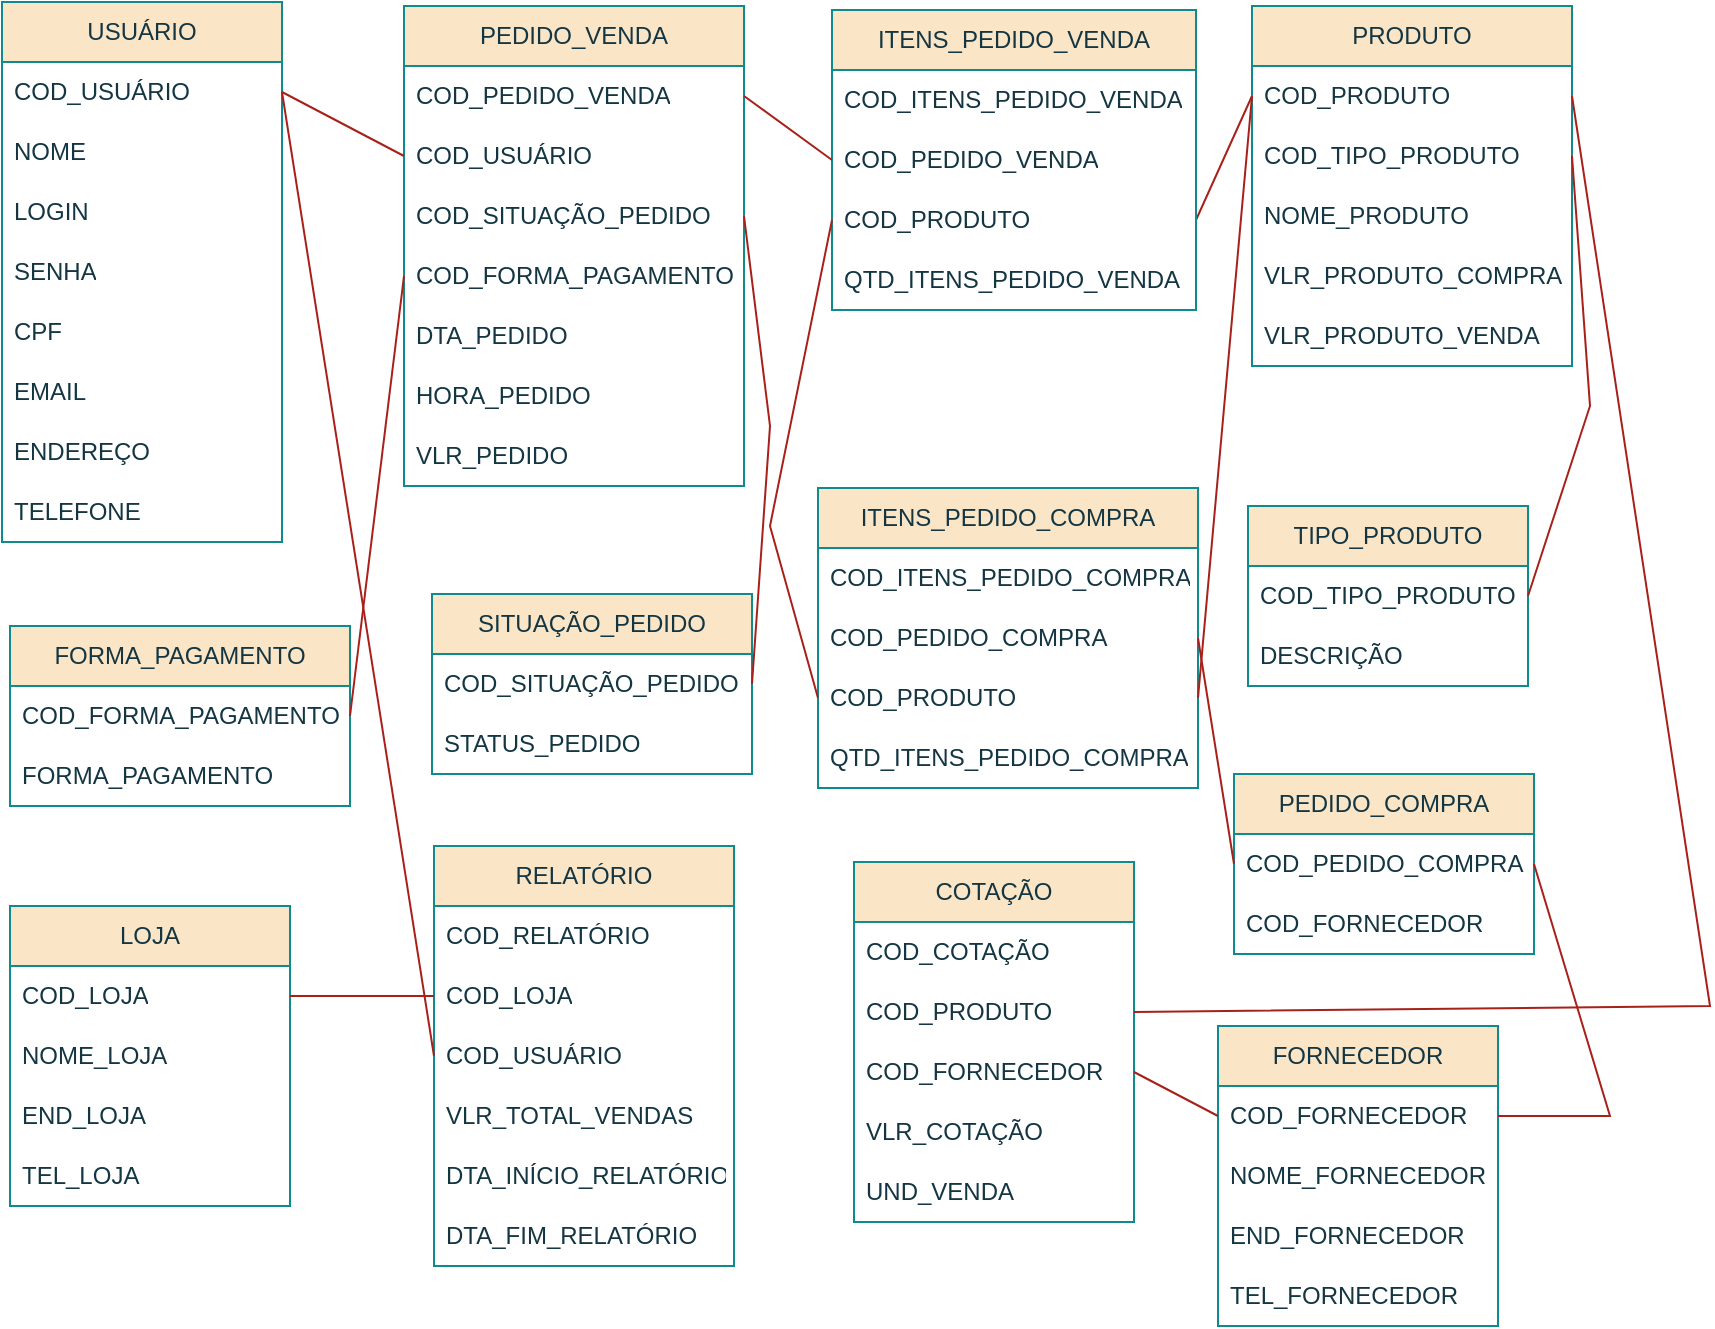 <mxfile version="21.7.5" type="google">
  <diagram name="Página-1" id="0az6wZLCSf77rpC9AN41">
    <mxGraphModel grid="1" page="1" gridSize="10" guides="1" tooltips="1" connect="1" arrows="1" fold="1" pageScale="1" pageWidth="827" pageHeight="1169" math="0" shadow="0">
      <root>
        <mxCell id="0" />
        <mxCell id="1" parent="0" />
        <mxCell id="qx9Za7n5SHYA4SdpHbom-1" value="&lt;font style=&quot;vertical-align: inherit;&quot;&gt;&lt;font style=&quot;vertical-align: inherit;&quot;&gt;USUÁRIO&lt;/font&gt;&lt;/font&gt;" style="swimlane;fontStyle=0;childLayout=stackLayout;horizontal=1;startSize=30;horizontalStack=0;resizeParent=1;resizeParentMax=0;resizeLast=0;collapsible=1;marginBottom=0;whiteSpace=wrap;html=1;rounded=0;labelBackgroundColor=none;fillColor=#FAE5C7;strokeColor=#0F8B8D;fontColor=#143642;" vertex="1" parent="1">
          <mxGeometry x="26" y="48" width="140" height="270" as="geometry" />
        </mxCell>
        <mxCell id="qx9Za7n5SHYA4SdpHbom-2" value="&lt;font style=&quot;vertical-align: inherit;&quot;&gt;&lt;font style=&quot;vertical-align: inherit;&quot;&gt;COD_USUÁRIO&lt;/font&gt;&lt;/font&gt;" style="text;strokeColor=none;fillColor=none;align=left;verticalAlign=middle;spacingLeft=4;spacingRight=4;overflow=hidden;points=[[0,0.5],[1,0.5]];portConstraint=eastwest;rotatable=0;whiteSpace=wrap;html=1;rounded=0;labelBackgroundColor=none;fontColor=#143642;" vertex="1" parent="qx9Za7n5SHYA4SdpHbom-1">
          <mxGeometry y="30" width="140" height="30" as="geometry" />
        </mxCell>
        <mxCell id="qx9Za7n5SHYA4SdpHbom-3" value="&lt;font style=&quot;vertical-align: inherit;&quot;&gt;&lt;font style=&quot;vertical-align: inherit;&quot;&gt;NOME&lt;span style=&quot;white-space: pre;&quot;&gt;&#x9;&lt;/span&gt;&lt;span style=&quot;white-space: pre;&quot;&gt;&#x9;&lt;/span&gt;&lt;/font&gt;&lt;/font&gt;" style="text;strokeColor=none;fillColor=none;align=left;verticalAlign=middle;spacingLeft=4;spacingRight=4;overflow=hidden;points=[[0,0.5],[1,0.5]];portConstraint=eastwest;rotatable=0;whiteSpace=wrap;html=1;rounded=0;labelBackgroundColor=none;fontColor=#143642;" vertex="1" parent="qx9Za7n5SHYA4SdpHbom-1">
          <mxGeometry y="60" width="140" height="30" as="geometry" />
        </mxCell>
        <mxCell id="qx9Za7n5SHYA4SdpHbom-7" value="&lt;font style=&quot;vertical-align: inherit;&quot;&gt;&lt;font style=&quot;vertical-align: inherit;&quot;&gt;LOGIN&amp;nbsp;&lt;/font&gt;&lt;/font&gt;" style="text;strokeColor=none;fillColor=none;align=left;verticalAlign=middle;spacingLeft=4;spacingRight=4;overflow=hidden;points=[[0,0.5],[1,0.5]];portConstraint=eastwest;rotatable=0;whiteSpace=wrap;html=1;rounded=0;labelBackgroundColor=none;fontColor=#143642;" vertex="1" parent="qx9Za7n5SHYA4SdpHbom-1">
          <mxGeometry y="90" width="140" height="30" as="geometry" />
        </mxCell>
        <mxCell id="qx9Za7n5SHYA4SdpHbom-5" value="&lt;font style=&quot;vertical-align: inherit;&quot;&gt;&lt;font style=&quot;vertical-align: inherit;&quot;&gt;&lt;font style=&quot;vertical-align: inherit;&quot;&gt;&lt;font style=&quot;vertical-align: inherit;&quot;&gt;SENHA&lt;/font&gt;&lt;/font&gt;&lt;/font&gt;&lt;/font&gt;" style="text;strokeColor=none;fillColor=none;align=left;verticalAlign=middle;spacingLeft=4;spacingRight=4;overflow=hidden;points=[[0,0.5],[1,0.5]];portConstraint=eastwest;rotatable=0;whiteSpace=wrap;html=1;rounded=0;labelBackgroundColor=none;fontColor=#143642;" vertex="1" parent="qx9Za7n5SHYA4SdpHbom-1">
          <mxGeometry y="120" width="140" height="30" as="geometry" />
        </mxCell>
        <mxCell id="qx9Za7n5SHYA4SdpHbom-8" value="&lt;font style=&quot;vertical-align: inherit;&quot;&gt;&lt;font style=&quot;vertical-align: inherit;&quot;&gt;CPF&lt;/font&gt;&lt;/font&gt;" style="text;strokeColor=none;fillColor=none;align=left;verticalAlign=middle;spacingLeft=4;spacingRight=4;overflow=hidden;points=[[0,0.5],[1,0.5]];portConstraint=eastwest;rotatable=0;whiteSpace=wrap;html=1;rounded=0;labelBackgroundColor=none;fontColor=#143642;" vertex="1" parent="qx9Za7n5SHYA4SdpHbom-1">
          <mxGeometry y="150" width="140" height="30" as="geometry" />
        </mxCell>
        <mxCell id="qx9Za7n5SHYA4SdpHbom-9" value="&lt;font style=&quot;vertical-align: inherit;&quot;&gt;&lt;font style=&quot;vertical-align: inherit;&quot;&gt;EMAIL&lt;/font&gt;&lt;/font&gt;" style="text;strokeColor=none;fillColor=none;align=left;verticalAlign=middle;spacingLeft=4;spacingRight=4;overflow=hidden;points=[[0,0.5],[1,0.5]];portConstraint=eastwest;rotatable=0;whiteSpace=wrap;html=1;rounded=0;labelBackgroundColor=none;fontColor=#143642;" vertex="1" parent="qx9Za7n5SHYA4SdpHbom-1">
          <mxGeometry y="180" width="140" height="30" as="geometry" />
        </mxCell>
        <mxCell id="qx9Za7n5SHYA4SdpHbom-12" value="&lt;font style=&quot;vertical-align: inherit;&quot;&gt;&lt;font style=&quot;vertical-align: inherit;&quot;&gt;ENDEREÇO&lt;/font&gt;&lt;/font&gt;" style="text;strokeColor=none;fillColor=none;align=left;verticalAlign=middle;spacingLeft=4;spacingRight=4;overflow=hidden;points=[[0,0.5],[1,0.5]];portConstraint=eastwest;rotatable=0;whiteSpace=wrap;html=1;rounded=0;labelBackgroundColor=none;fontColor=#143642;" vertex="1" parent="qx9Za7n5SHYA4SdpHbom-1">
          <mxGeometry y="210" width="140" height="30" as="geometry" />
        </mxCell>
        <mxCell id="qx9Za7n5SHYA4SdpHbom-11" value="&lt;font style=&quot;vertical-align: inherit;&quot;&gt;&lt;font style=&quot;vertical-align: inherit;&quot;&gt;TELEFONE&lt;/font&gt;&lt;/font&gt;" style="text;strokeColor=none;fillColor=none;align=left;verticalAlign=middle;spacingLeft=4;spacingRight=4;overflow=hidden;points=[[0,0.5],[1,0.5]];portConstraint=eastwest;rotatable=0;whiteSpace=wrap;html=1;rounded=0;labelBackgroundColor=none;fontColor=#143642;" vertex="1" parent="qx9Za7n5SHYA4SdpHbom-1">
          <mxGeometry y="240" width="140" height="30" as="geometry" />
        </mxCell>
        <mxCell id="qx9Za7n5SHYA4SdpHbom-14" value="&lt;font style=&quot;vertical-align: inherit;&quot;&gt;&lt;font style=&quot;vertical-align: inherit;&quot;&gt;&lt;font style=&quot;vertical-align: inherit;&quot;&gt;&lt;font style=&quot;vertical-align: inherit;&quot;&gt;PEDIDO_VENDA&lt;/font&gt;&lt;/font&gt;&lt;/font&gt;&lt;/font&gt;" style="swimlane;fontStyle=0;childLayout=stackLayout;horizontal=1;startSize=30;horizontalStack=0;resizeParent=1;resizeParentMax=0;resizeLast=0;collapsible=1;marginBottom=0;whiteSpace=wrap;html=1;rounded=0;labelBackgroundColor=none;fillColor=#FAE5C7;strokeColor=#0F8B8D;fontColor=#143642;" vertex="1" parent="1">
          <mxGeometry x="227" y="50" width="170" height="240" as="geometry" />
        </mxCell>
        <mxCell id="qx9Za7n5SHYA4SdpHbom-18" value="&lt;font style=&quot;vertical-align: inherit;&quot;&gt;&lt;font style=&quot;vertical-align: inherit;&quot;&gt;&lt;font style=&quot;vertical-align: inherit;&quot;&gt;&lt;font style=&quot;vertical-align: inherit;&quot;&gt;COD_PEDIDO_VENDA&lt;/font&gt;&lt;/font&gt;&lt;/font&gt;&lt;/font&gt;" style="text;strokeColor=none;fillColor=none;align=left;verticalAlign=middle;spacingLeft=4;spacingRight=4;overflow=hidden;points=[[0,0.5],[1,0.5]];portConstraint=eastwest;rotatable=0;whiteSpace=wrap;html=1;rounded=0;labelBackgroundColor=none;fontColor=#143642;" vertex="1" parent="qx9Za7n5SHYA4SdpHbom-14">
          <mxGeometry y="30" width="170" height="30" as="geometry" />
        </mxCell>
        <mxCell id="qx9Za7n5SHYA4SdpHbom-15" value="&lt;font style=&quot;vertical-align: inherit;&quot;&gt;&lt;font style=&quot;vertical-align: inherit;&quot;&gt;COD_USUÁRIO&lt;/font&gt;&lt;/font&gt;" style="text;strokeColor=none;fillColor=none;align=left;verticalAlign=middle;spacingLeft=4;spacingRight=4;overflow=hidden;points=[[0,0.5],[1,0.5]];portConstraint=eastwest;rotatable=0;whiteSpace=wrap;html=1;rounded=0;labelBackgroundColor=none;fontColor=#143642;" vertex="1" parent="qx9Za7n5SHYA4SdpHbom-14">
          <mxGeometry y="60" width="170" height="30" as="geometry" />
        </mxCell>
        <mxCell id="qx9Za7n5SHYA4SdpHbom-16" value="COD_SITUAÇÃO_PEDIDO" style="text;strokeColor=none;fillColor=none;align=left;verticalAlign=middle;spacingLeft=4;spacingRight=4;overflow=hidden;points=[[0,0.5],[1,0.5]];portConstraint=eastwest;rotatable=0;whiteSpace=wrap;html=1;rounded=0;labelBackgroundColor=none;fontColor=#143642;" vertex="1" parent="qx9Za7n5SHYA4SdpHbom-14">
          <mxGeometry y="90" width="170" height="30" as="geometry" />
        </mxCell>
        <mxCell id="qx9Za7n5SHYA4SdpHbom-21" value="COD_FORMA_PAGAMENTO" style="text;strokeColor=none;fillColor=none;align=left;verticalAlign=middle;spacingLeft=4;spacingRight=4;overflow=hidden;points=[[0,0.5],[1,0.5]];portConstraint=eastwest;rotatable=0;whiteSpace=wrap;html=1;rounded=0;labelBackgroundColor=none;fontColor=#143642;" vertex="1" parent="qx9Za7n5SHYA4SdpHbom-14">
          <mxGeometry y="120" width="170" height="30" as="geometry" />
        </mxCell>
        <mxCell id="qx9Za7n5SHYA4SdpHbom-20" value="DTA_PEDIDO" style="text;strokeColor=none;fillColor=none;align=left;verticalAlign=middle;spacingLeft=4;spacingRight=4;overflow=hidden;points=[[0,0.5],[1,0.5]];portConstraint=eastwest;rotatable=0;whiteSpace=wrap;html=1;rounded=0;labelBackgroundColor=none;fontColor=#143642;" vertex="1" parent="qx9Za7n5SHYA4SdpHbom-14">
          <mxGeometry y="150" width="170" height="30" as="geometry" />
        </mxCell>
        <mxCell id="qx9Za7n5SHYA4SdpHbom-22" value="HORA_PEDIDO" style="text;strokeColor=none;fillColor=none;align=left;verticalAlign=middle;spacingLeft=4;spacingRight=4;overflow=hidden;points=[[0,0.5],[1,0.5]];portConstraint=eastwest;rotatable=0;whiteSpace=wrap;html=1;rounded=0;labelBackgroundColor=none;fontColor=#143642;" vertex="1" parent="qx9Za7n5SHYA4SdpHbom-14">
          <mxGeometry y="180" width="170" height="30" as="geometry" />
        </mxCell>
        <mxCell id="qx9Za7n5SHYA4SdpHbom-17" value="VLR_PEDIDO" style="text;strokeColor=none;fillColor=none;align=left;verticalAlign=middle;spacingLeft=4;spacingRight=4;overflow=hidden;points=[[0,0.5],[1,0.5]];portConstraint=eastwest;rotatable=0;whiteSpace=wrap;html=1;rounded=0;labelBackgroundColor=none;fontColor=#143642;" vertex="1" parent="qx9Za7n5SHYA4SdpHbom-14">
          <mxGeometry y="210" width="170" height="30" as="geometry" />
        </mxCell>
        <mxCell id="qx9Za7n5SHYA4SdpHbom-23" value="&lt;font style=&quot;vertical-align: inherit;&quot;&gt;&lt;font style=&quot;vertical-align: inherit;&quot;&gt;&lt;font style=&quot;vertical-align: inherit;&quot;&gt;&lt;font style=&quot;vertical-align: inherit;&quot;&gt;FORMA_PAGAMENTO&lt;/font&gt;&lt;/font&gt;&lt;/font&gt;&lt;/font&gt;" style="swimlane;fontStyle=0;childLayout=stackLayout;horizontal=1;startSize=30;horizontalStack=0;resizeParent=1;resizeParentMax=0;resizeLast=0;collapsible=1;marginBottom=0;whiteSpace=wrap;html=1;rounded=0;labelBackgroundColor=none;fillColor=#FAE5C7;strokeColor=#0F8B8D;fontColor=#143642;" vertex="1" parent="1">
          <mxGeometry x="30" y="360" width="170" height="90" as="geometry" />
        </mxCell>
        <mxCell id="qx9Za7n5SHYA4SdpHbom-24" value="&lt;font style=&quot;vertical-align: inherit;&quot;&gt;&lt;font style=&quot;vertical-align: inherit;&quot;&gt;COD_FORMA_PAGAMENTO&lt;/font&gt;&lt;/font&gt;" style="text;strokeColor=none;fillColor=none;align=left;verticalAlign=middle;spacingLeft=4;spacingRight=4;overflow=hidden;points=[[0,0.5],[1,0.5]];portConstraint=eastwest;rotatable=0;whiteSpace=wrap;html=1;rounded=0;labelBackgroundColor=none;fontColor=#143642;" vertex="1" parent="qx9Za7n5SHYA4SdpHbom-23">
          <mxGeometry y="30" width="170" height="30" as="geometry" />
        </mxCell>
        <mxCell id="qx9Za7n5SHYA4SdpHbom-25" value="&lt;font style=&quot;vertical-align: inherit;&quot;&gt;&lt;font style=&quot;vertical-align: inherit;&quot;&gt;FORMA_PAGAMENTO&lt;/font&gt;&lt;/font&gt;" style="text;strokeColor=none;fillColor=none;align=left;verticalAlign=middle;spacingLeft=4;spacingRight=4;overflow=hidden;points=[[0,0.5],[1,0.5]];portConstraint=eastwest;rotatable=0;whiteSpace=wrap;html=1;rounded=0;labelBackgroundColor=none;fontColor=#143642;" vertex="1" parent="qx9Za7n5SHYA4SdpHbom-23">
          <mxGeometry y="60" width="170" height="30" as="geometry" />
        </mxCell>
        <mxCell id="qx9Za7n5SHYA4SdpHbom-28" value="SITUAÇÃO_PEDIDO" style="swimlane;fontStyle=0;childLayout=stackLayout;horizontal=1;startSize=30;horizontalStack=0;resizeParent=1;resizeParentMax=0;resizeLast=0;collapsible=1;marginBottom=0;whiteSpace=wrap;html=1;rounded=0;labelBackgroundColor=none;fillColor=#FAE5C7;strokeColor=#0F8B8D;fontColor=#143642;" vertex="1" parent="1">
          <mxGeometry x="241" y="344" width="160" height="90" as="geometry" />
        </mxCell>
        <mxCell id="qx9Za7n5SHYA4SdpHbom-29" value="COD_SITUAÇÃO_PEDIDO" style="text;strokeColor=none;fillColor=none;align=left;verticalAlign=middle;spacingLeft=4;spacingRight=4;overflow=hidden;points=[[0,0.5],[1,0.5]];portConstraint=eastwest;rotatable=0;whiteSpace=wrap;html=1;rounded=0;labelBackgroundColor=none;fontColor=#143642;" vertex="1" parent="qx9Za7n5SHYA4SdpHbom-28">
          <mxGeometry y="30" width="160" height="30" as="geometry" />
        </mxCell>
        <mxCell id="qx9Za7n5SHYA4SdpHbom-30" value="STATUS_PEDIDO" style="text;strokeColor=none;fillColor=none;align=left;verticalAlign=middle;spacingLeft=4;spacingRight=4;overflow=hidden;points=[[0,0.5],[1,0.5]];portConstraint=eastwest;rotatable=0;whiteSpace=wrap;html=1;rounded=0;labelBackgroundColor=none;fontColor=#143642;" vertex="1" parent="qx9Za7n5SHYA4SdpHbom-28">
          <mxGeometry y="60" width="160" height="30" as="geometry" />
        </mxCell>
        <mxCell id="qx9Za7n5SHYA4SdpHbom-34" value="" style="endArrow=none;html=1;rounded=0;exitX=1;exitY=0.5;exitDx=0;exitDy=0;entryX=0;entryY=0.5;entryDx=0;entryDy=0;labelBackgroundColor=none;strokeColor=#A8201A;fontColor=default;" edge="1" parent="1" source="qx9Za7n5SHYA4SdpHbom-2" target="qx9Za7n5SHYA4SdpHbom-15">
          <mxGeometry width="50" height="50" relative="1" as="geometry">
            <mxPoint x="180" y="120" as="sourcePoint" />
            <mxPoint x="230" y="70" as="targetPoint" />
          </mxGeometry>
        </mxCell>
        <mxCell id="qx9Za7n5SHYA4SdpHbom-35" value="" style="endArrow=none;html=1;rounded=0;exitX=1;exitY=0.5;exitDx=0;exitDy=0;entryX=0;entryY=0.5;entryDx=0;entryDy=0;labelBackgroundColor=none;strokeColor=#A8201A;fontColor=default;" edge="1" parent="1" source="qx9Za7n5SHYA4SdpHbom-24" target="qx9Za7n5SHYA4SdpHbom-21">
          <mxGeometry width="50" height="50" relative="1" as="geometry">
            <mxPoint x="220" y="500" as="sourcePoint" />
            <mxPoint x="270" y="450" as="targetPoint" />
          </mxGeometry>
        </mxCell>
        <mxCell id="qx9Za7n5SHYA4SdpHbom-36" value="ITENS_PEDIDO_COMPRA" style="swimlane;fontStyle=0;childLayout=stackLayout;horizontal=1;startSize=30;horizontalStack=0;resizeParent=1;resizeParentMax=0;resizeLast=0;collapsible=1;marginBottom=0;whiteSpace=wrap;html=1;rounded=0;labelBackgroundColor=none;fillColor=#FAE5C7;strokeColor=#0F8B8D;fontColor=#143642;" vertex="1" parent="1">
          <mxGeometry x="434" y="291" width="190" height="150" as="geometry" />
        </mxCell>
        <mxCell id="qx9Za7n5SHYA4SdpHbom-37" value="COD_ITENS_PEDIDO_COMPRA" style="text;strokeColor=none;fillColor=none;align=left;verticalAlign=middle;spacingLeft=4;spacingRight=4;overflow=hidden;points=[[0,0.5],[1,0.5]];portConstraint=eastwest;rotatable=0;whiteSpace=wrap;html=1;rounded=0;labelBackgroundColor=none;fontColor=#143642;" vertex="1" parent="qx9Za7n5SHYA4SdpHbom-36">
          <mxGeometry y="30" width="190" height="30" as="geometry" />
        </mxCell>
        <mxCell id="qx9Za7n5SHYA4SdpHbom-67" value="COD_PEDIDO_COMPRA" style="text;strokeColor=none;fillColor=none;align=left;verticalAlign=middle;spacingLeft=4;spacingRight=4;overflow=hidden;points=[[0,0.5],[1,0.5]];portConstraint=eastwest;rotatable=0;whiteSpace=wrap;html=1;rounded=0;labelBackgroundColor=none;fontColor=#143642;" vertex="1" parent="qx9Za7n5SHYA4SdpHbom-36">
          <mxGeometry y="60" width="190" height="30" as="geometry" />
        </mxCell>
        <mxCell id="qx9Za7n5SHYA4SdpHbom-38" value="COD_PRODUTO" style="text;strokeColor=none;fillColor=none;align=left;verticalAlign=middle;spacingLeft=4;spacingRight=4;overflow=hidden;points=[[0,0.5],[1,0.5]];portConstraint=eastwest;rotatable=0;whiteSpace=wrap;html=1;rounded=0;labelBackgroundColor=none;fontColor=#143642;" vertex="1" parent="qx9Za7n5SHYA4SdpHbom-36">
          <mxGeometry y="90" width="190" height="30" as="geometry" />
        </mxCell>
        <mxCell id="qx9Za7n5SHYA4SdpHbom-39" value="QTD_ITENS_PEDIDO_COMPRA" style="text;strokeColor=none;fillColor=none;align=left;verticalAlign=middle;spacingLeft=4;spacingRight=4;overflow=hidden;points=[[0,0.5],[1,0.5]];portConstraint=eastwest;rotatable=0;whiteSpace=wrap;html=1;rounded=0;labelBackgroundColor=none;fontColor=#143642;" vertex="1" parent="qx9Za7n5SHYA4SdpHbom-36">
          <mxGeometry y="120" width="190" height="30" as="geometry" />
        </mxCell>
        <mxCell id="qx9Za7n5SHYA4SdpHbom-42" value="PRODUTO" style="swimlane;fontStyle=0;childLayout=stackLayout;horizontal=1;startSize=30;horizontalStack=0;resizeParent=1;resizeParentMax=0;resizeLast=0;collapsible=1;marginBottom=0;whiteSpace=wrap;html=1;rounded=0;labelBackgroundColor=none;fillColor=#FAE5C7;strokeColor=#0F8B8D;fontColor=#143642;" vertex="1" parent="1">
          <mxGeometry x="651" y="50" width="160" height="180" as="geometry" />
        </mxCell>
        <mxCell id="qx9Za7n5SHYA4SdpHbom-43" value="COD_PRODUTO" style="text;strokeColor=none;fillColor=none;align=left;verticalAlign=middle;spacingLeft=4;spacingRight=4;overflow=hidden;points=[[0,0.5],[1,0.5]];portConstraint=eastwest;rotatable=0;whiteSpace=wrap;html=1;rounded=0;labelBackgroundColor=none;fontColor=#143642;" vertex="1" parent="qx9Za7n5SHYA4SdpHbom-42">
          <mxGeometry y="30" width="160" height="30" as="geometry" />
        </mxCell>
        <mxCell id="qx9Za7n5SHYA4SdpHbom-45" value="COD_TIPO_PRODUTO" style="text;strokeColor=none;fillColor=none;align=left;verticalAlign=middle;spacingLeft=4;spacingRight=4;overflow=hidden;points=[[0,0.5],[1,0.5]];portConstraint=eastwest;rotatable=0;whiteSpace=wrap;html=1;rounded=0;labelBackgroundColor=none;fontColor=#143642;" vertex="1" parent="qx9Za7n5SHYA4SdpHbom-42">
          <mxGeometry y="60" width="160" height="30" as="geometry" />
        </mxCell>
        <mxCell id="qx9Za7n5SHYA4SdpHbom-46" value="NOME_PRODUTO" style="text;strokeColor=none;fillColor=none;align=left;verticalAlign=middle;spacingLeft=4;spacingRight=4;overflow=hidden;points=[[0,0.5],[1,0.5]];portConstraint=eastwest;rotatable=0;whiteSpace=wrap;html=1;rounded=0;labelBackgroundColor=none;fontColor=#143642;" vertex="1" parent="qx9Za7n5SHYA4SdpHbom-42">
          <mxGeometry y="90" width="160" height="30" as="geometry" />
        </mxCell>
        <mxCell id="qx9Za7n5SHYA4SdpHbom-48" value="VLR_PRODUTO_COMPRA" style="text;strokeColor=none;fillColor=none;align=left;verticalAlign=middle;spacingLeft=4;spacingRight=4;overflow=hidden;points=[[0,0.5],[1,0.5]];portConstraint=eastwest;rotatable=0;whiteSpace=wrap;html=1;rounded=0;labelBackgroundColor=none;fontColor=#143642;" vertex="1" parent="qx9Za7n5SHYA4SdpHbom-42">
          <mxGeometry y="120" width="160" height="30" as="geometry" />
        </mxCell>
        <mxCell id="qx9Za7n5SHYA4SdpHbom-49" value="VLR_PRODUTO_VENDA" style="text;strokeColor=none;fillColor=none;align=left;verticalAlign=middle;spacingLeft=4;spacingRight=4;overflow=hidden;points=[[0,0.5],[1,0.5]];portConstraint=eastwest;rotatable=0;whiteSpace=wrap;html=1;rounded=0;labelBackgroundColor=none;fontColor=#143642;" vertex="1" parent="qx9Za7n5SHYA4SdpHbom-42">
          <mxGeometry y="150" width="160" height="30" as="geometry" />
        </mxCell>
        <mxCell id="qx9Za7n5SHYA4SdpHbom-47" value="PEDIDO_COMPRA" style="swimlane;fontStyle=0;childLayout=stackLayout;horizontal=1;startSize=30;horizontalStack=0;resizeParent=1;resizeParentMax=0;resizeLast=0;collapsible=1;marginBottom=0;whiteSpace=wrap;html=1;fillColor=#FAE5C7;strokeColor=#0F8B8D;rounded=0;labelBackgroundColor=none;fontColor=#143642;" vertex="1" parent="1">
          <mxGeometry x="642" y="434" width="150" height="90" as="geometry" />
        </mxCell>
        <mxCell id="qx9Za7n5SHYA4SdpHbom-56" value="COD_PEDIDO_COMPRA" style="text;strokeColor=none;fillColor=none;align=left;verticalAlign=middle;spacingLeft=4;spacingRight=4;overflow=hidden;points=[[0,0.5],[1,0.5]];portConstraint=eastwest;rotatable=0;whiteSpace=wrap;html=1;rounded=0;labelBackgroundColor=none;fontColor=#143642;" vertex="1" parent="qx9Za7n5SHYA4SdpHbom-47">
          <mxGeometry y="30" width="150" height="30" as="geometry" />
        </mxCell>
        <mxCell id="qx9Za7n5SHYA4SdpHbom-50" value="COD_FORNECEDOR" style="text;strokeColor=none;fillColor=none;align=left;verticalAlign=middle;spacingLeft=4;spacingRight=4;overflow=hidden;points=[[0,0.5],[1,0.5]];portConstraint=eastwest;rotatable=0;whiteSpace=wrap;html=1;rounded=0;labelBackgroundColor=none;fontColor=#143642;" vertex="1" parent="qx9Za7n5SHYA4SdpHbom-47">
          <mxGeometry y="60" width="150" height="30" as="geometry" />
        </mxCell>
        <mxCell id="qx9Za7n5SHYA4SdpHbom-51" value="" style="endArrow=none;html=1;rounded=0;exitX=1;exitY=0.5;exitDx=0;exitDy=0;entryX=0;entryY=0.5;entryDx=0;entryDy=0;labelBackgroundColor=none;strokeColor=#A8201A;fontColor=default;" edge="1" parent="1" source="qx9Za7n5SHYA4SdpHbom-87" target="qx9Za7n5SHYA4SdpHbom-43">
          <mxGeometry width="50" height="50" relative="1" as="geometry">
            <mxPoint x="600" y="310" as="sourcePoint" />
            <mxPoint x="650" y="260" as="targetPoint" />
          </mxGeometry>
        </mxCell>
        <mxCell id="qx9Za7n5SHYA4SdpHbom-53" value="TIPO_PRODUTO" style="swimlane;fontStyle=0;childLayout=stackLayout;horizontal=1;startSize=30;horizontalStack=0;resizeParent=1;resizeParentMax=0;resizeLast=0;collapsible=1;marginBottom=0;whiteSpace=wrap;html=1;rounded=0;labelBackgroundColor=none;fillColor=#FAE5C7;strokeColor=#0F8B8D;fontColor=#143642;" vertex="1" parent="1">
          <mxGeometry x="649" y="300" width="140" height="90" as="geometry" />
        </mxCell>
        <mxCell id="qx9Za7n5SHYA4SdpHbom-54" value="COD_TIPO_PRODUTO" style="text;strokeColor=none;fillColor=none;align=left;verticalAlign=middle;spacingLeft=4;spacingRight=4;overflow=hidden;points=[[0,0.5],[1,0.5]];portConstraint=eastwest;rotatable=0;whiteSpace=wrap;html=1;rounded=0;labelBackgroundColor=none;fontColor=#143642;" vertex="1" parent="qx9Za7n5SHYA4SdpHbom-53">
          <mxGeometry y="30" width="140" height="30" as="geometry" />
        </mxCell>
        <mxCell id="qx9Za7n5SHYA4SdpHbom-55" value="DESCRIÇÃO" style="text;strokeColor=none;fillColor=none;align=left;verticalAlign=middle;spacingLeft=4;spacingRight=4;overflow=hidden;points=[[0,0.5],[1,0.5]];portConstraint=eastwest;rotatable=0;whiteSpace=wrap;html=1;rounded=0;labelBackgroundColor=none;fontColor=#143642;" vertex="1" parent="qx9Za7n5SHYA4SdpHbom-53">
          <mxGeometry y="60" width="140" height="30" as="geometry" />
        </mxCell>
        <mxCell id="qx9Za7n5SHYA4SdpHbom-59" value="" style="endArrow=none;html=1;rounded=0;entryX=1;entryY=0.5;entryDx=0;entryDy=0;exitX=1;exitY=0.5;exitDx=0;exitDy=0;labelBackgroundColor=none;strokeColor=#A8201A;fontColor=default;" edge="1" parent="1" source="qx9Za7n5SHYA4SdpHbom-54" target="qx9Za7n5SHYA4SdpHbom-45">
          <mxGeometry width="50" height="50" relative="1" as="geometry">
            <mxPoint x="799" y="340" as="sourcePoint" />
            <mxPoint x="827" y="294" as="targetPoint" />
            <Array as="points">
              <mxPoint x="820" y="250" />
            </Array>
          </mxGeometry>
        </mxCell>
        <mxCell id="qx9Za7n5SHYA4SdpHbom-60" value="LOJA" style="swimlane;fontStyle=0;childLayout=stackLayout;horizontal=1;startSize=30;horizontalStack=0;resizeParent=1;resizeParentMax=0;resizeLast=0;collapsible=1;marginBottom=0;whiteSpace=wrap;html=1;fillColor=#FAE5C7;strokeColor=#0F8B8D;rounded=0;labelBackgroundColor=none;fontColor=#143642;" vertex="1" parent="1">
          <mxGeometry x="30" y="500" width="140" height="150" as="geometry" />
        </mxCell>
        <mxCell id="qx9Za7n5SHYA4SdpHbom-61" value="COD_LOJA" style="text;strokeColor=none;fillColor=none;align=left;verticalAlign=middle;spacingLeft=4;spacingRight=4;overflow=hidden;points=[[0,0.5],[1,0.5]];portConstraint=eastwest;rotatable=0;whiteSpace=wrap;html=1;rounded=0;labelBackgroundColor=none;fontColor=#143642;" vertex="1" parent="qx9Za7n5SHYA4SdpHbom-60">
          <mxGeometry y="30" width="140" height="30" as="geometry" />
        </mxCell>
        <mxCell id="qx9Za7n5SHYA4SdpHbom-62" value="NOME_LOJA" style="text;strokeColor=none;fillColor=none;align=left;verticalAlign=middle;spacingLeft=4;spacingRight=4;overflow=hidden;points=[[0,0.5],[1,0.5]];portConstraint=eastwest;rotatable=0;whiteSpace=wrap;html=1;rounded=0;labelBackgroundColor=none;fontColor=#143642;" vertex="1" parent="qx9Za7n5SHYA4SdpHbom-60">
          <mxGeometry y="60" width="140" height="30" as="geometry" />
        </mxCell>
        <mxCell id="qx9Za7n5SHYA4SdpHbom-63" value="END_LOJA" style="text;strokeColor=none;fillColor=none;align=left;verticalAlign=middle;spacingLeft=4;spacingRight=4;overflow=hidden;points=[[0,0.5],[1,0.5]];portConstraint=eastwest;rotatable=0;whiteSpace=wrap;html=1;rounded=0;labelBackgroundColor=none;fontColor=#143642;" vertex="1" parent="qx9Za7n5SHYA4SdpHbom-60">
          <mxGeometry y="90" width="140" height="30" as="geometry" />
        </mxCell>
        <mxCell id="qx9Za7n5SHYA4SdpHbom-66" value="TEL_LOJA" style="text;strokeColor=none;fillColor=none;align=left;verticalAlign=middle;spacingLeft=4;spacingRight=4;overflow=hidden;points=[[0,0.5],[1,0.5]];portConstraint=eastwest;rotatable=0;whiteSpace=wrap;html=1;rounded=0;labelBackgroundColor=none;fontColor=#143642;" vertex="1" parent="qx9Za7n5SHYA4SdpHbom-60">
          <mxGeometry y="120" width="140" height="30" as="geometry" />
        </mxCell>
        <mxCell id="qx9Za7n5SHYA4SdpHbom-70" value="COTAÇÃO" style="swimlane;fontStyle=0;childLayout=stackLayout;horizontal=1;startSize=30;horizontalStack=0;resizeParent=1;resizeParentMax=0;resizeLast=0;collapsible=1;marginBottom=0;whiteSpace=wrap;html=1;labelBackgroundColor=none;fillColor=#FAE5C7;strokeColor=#0F8B8D;fontColor=#143642;" vertex="1" parent="1">
          <mxGeometry x="452" y="478" width="140" height="180" as="geometry" />
        </mxCell>
        <mxCell id="qx9Za7n5SHYA4SdpHbom-71" value="COD_COTAÇÃO" style="text;strokeColor=none;fillColor=none;align=left;verticalAlign=middle;spacingLeft=4;spacingRight=4;overflow=hidden;points=[[0,0.5],[1,0.5]];portConstraint=eastwest;rotatable=0;whiteSpace=wrap;html=1;labelBackgroundColor=none;fontColor=#143642;" vertex="1" parent="qx9Za7n5SHYA4SdpHbom-70">
          <mxGeometry y="30" width="140" height="30" as="geometry" />
        </mxCell>
        <mxCell id="qx9Za7n5SHYA4SdpHbom-72" value="COD_PRODUTO" style="text;strokeColor=none;fillColor=none;align=left;verticalAlign=middle;spacingLeft=4;spacingRight=4;overflow=hidden;points=[[0,0.5],[1,0.5]];portConstraint=eastwest;rotatable=0;whiteSpace=wrap;html=1;labelBackgroundColor=none;fontColor=#143642;" vertex="1" parent="qx9Za7n5SHYA4SdpHbom-70">
          <mxGeometry y="60" width="140" height="30" as="geometry" />
        </mxCell>
        <mxCell id="qx9Za7n5SHYA4SdpHbom-76" value="COD_FORNECEDOR" style="text;strokeColor=none;fillColor=none;align=left;verticalAlign=middle;spacingLeft=4;spacingRight=4;overflow=hidden;points=[[0,0.5],[1,0.5]];portConstraint=eastwest;rotatable=0;whiteSpace=wrap;html=1;labelBackgroundColor=none;fontColor=#143642;" vertex="1" parent="qx9Za7n5SHYA4SdpHbom-70">
          <mxGeometry y="90" width="140" height="30" as="geometry" />
        </mxCell>
        <mxCell id="qx9Za7n5SHYA4SdpHbom-77" value="VLR_COTAÇÃO" style="text;strokeColor=none;fillColor=none;align=left;verticalAlign=middle;spacingLeft=4;spacingRight=4;overflow=hidden;points=[[0,0.5],[1,0.5]];portConstraint=eastwest;rotatable=0;whiteSpace=wrap;html=1;labelBackgroundColor=none;fontColor=#143642;" vertex="1" parent="qx9Za7n5SHYA4SdpHbom-70">
          <mxGeometry y="120" width="140" height="30" as="geometry" />
        </mxCell>
        <mxCell id="qx9Za7n5SHYA4SdpHbom-75" value="UND_VENDA" style="text;strokeColor=none;fillColor=none;align=left;verticalAlign=middle;spacingLeft=4;spacingRight=4;overflow=hidden;points=[[0,0.5],[1,0.5]];portConstraint=eastwest;rotatable=0;whiteSpace=wrap;html=1;labelBackgroundColor=none;fontColor=#143642;" vertex="1" parent="qx9Za7n5SHYA4SdpHbom-70">
          <mxGeometry y="150" width="140" height="30" as="geometry" />
        </mxCell>
        <mxCell id="qx9Za7n5SHYA4SdpHbom-74" value="FORNECEDOR" style="swimlane;fontStyle=0;childLayout=stackLayout;horizontal=1;startSize=30;horizontalStack=0;resizeParent=1;resizeParentMax=0;resizeLast=0;collapsible=1;marginBottom=0;whiteSpace=wrap;html=1;labelBackgroundColor=none;fillColor=#FAE5C7;strokeColor=#0F8B8D;fontColor=#143642;" vertex="1" parent="1">
          <mxGeometry x="634" y="560" width="140" height="150" as="geometry" />
        </mxCell>
        <mxCell id="qx9Za7n5SHYA4SdpHbom-73" value="COD_FORNECEDOR" style="text;strokeColor=none;fillColor=none;align=left;verticalAlign=middle;spacingLeft=4;spacingRight=4;overflow=hidden;points=[[0,0.5],[1,0.5]];portConstraint=eastwest;rotatable=0;whiteSpace=wrap;html=1;labelBackgroundColor=none;fontColor=#143642;" vertex="1" parent="qx9Za7n5SHYA4SdpHbom-74">
          <mxGeometry y="30" width="140" height="30" as="geometry" />
        </mxCell>
        <mxCell id="qx9Za7n5SHYA4SdpHbom-81" value="NOME_FORNECEDOR" style="text;strokeColor=none;fillColor=none;align=left;verticalAlign=middle;spacingLeft=4;spacingRight=4;overflow=hidden;points=[[0,0.5],[1,0.5]];portConstraint=eastwest;rotatable=0;whiteSpace=wrap;html=1;labelBackgroundColor=none;fontColor=#143642;" vertex="1" parent="qx9Za7n5SHYA4SdpHbom-74">
          <mxGeometry y="60" width="140" height="30" as="geometry" />
        </mxCell>
        <mxCell id="qx9Za7n5SHYA4SdpHbom-82" value="END_FORNECEDOR" style="text;strokeColor=none;fillColor=none;align=left;verticalAlign=middle;spacingLeft=4;spacingRight=4;overflow=hidden;points=[[0,0.5],[1,0.5]];portConstraint=eastwest;rotatable=0;whiteSpace=wrap;html=1;labelBackgroundColor=none;fontColor=#143642;" vertex="1" parent="qx9Za7n5SHYA4SdpHbom-74">
          <mxGeometry y="90" width="140" height="30" as="geometry" />
        </mxCell>
        <mxCell id="qx9Za7n5SHYA4SdpHbom-83" value="TEL_FORNECEDOR" style="text;strokeColor=none;fillColor=none;align=left;verticalAlign=middle;spacingLeft=4;spacingRight=4;overflow=hidden;points=[[0,0.5],[1,0.5]];portConstraint=eastwest;rotatable=0;whiteSpace=wrap;html=1;labelBackgroundColor=none;fontColor=#143642;" vertex="1" parent="qx9Za7n5SHYA4SdpHbom-74">
          <mxGeometry y="120" width="140" height="30" as="geometry" />
        </mxCell>
        <mxCell id="qx9Za7n5SHYA4SdpHbom-78" value="" style="endArrow=none;html=1;entryX=0;entryY=0.5;entryDx=0;entryDy=0;exitX=1;exitY=0.5;exitDx=0;exitDy=0;labelBackgroundColor=none;strokeColor=#A8201A;fontColor=default;" edge="1" parent="1" source="qx9Za7n5SHYA4SdpHbom-76" target="qx9Za7n5SHYA4SdpHbom-73">
          <mxGeometry width="50" height="50" relative="1" as="geometry">
            <mxPoint x="560" y="560" as="sourcePoint" />
            <mxPoint x="610" y="510" as="targetPoint" />
          </mxGeometry>
        </mxCell>
        <mxCell id="qx9Za7n5SHYA4SdpHbom-84" value="ITENS_PEDIDO_VENDA" style="swimlane;fontStyle=0;childLayout=stackLayout;horizontal=1;startSize=30;horizontalStack=0;resizeParent=1;resizeParentMax=0;resizeLast=0;collapsible=1;marginBottom=0;whiteSpace=wrap;html=1;rounded=0;labelBackgroundColor=none;fillColor=#FAE5C7;strokeColor=#0F8B8D;fontColor=#143642;" vertex="1" parent="1">
          <mxGeometry x="441" y="52" width="182" height="150" as="geometry" />
        </mxCell>
        <mxCell id="qx9Za7n5SHYA4SdpHbom-85" value="COD_ITENS_PEDIDO_VENDA" style="text;strokeColor=none;fillColor=none;align=left;verticalAlign=middle;spacingLeft=4;spacingRight=4;overflow=hidden;points=[[0,0.5],[1,0.5]];portConstraint=eastwest;rotatable=0;whiteSpace=wrap;html=1;rounded=0;labelBackgroundColor=none;fontColor=#143642;" vertex="1" parent="qx9Za7n5SHYA4SdpHbom-84">
          <mxGeometry y="30" width="182" height="30" as="geometry" />
        </mxCell>
        <mxCell id="qx9Za7n5SHYA4SdpHbom-86" value="COD_PEDIDO_VENDA" style="text;strokeColor=none;fillColor=none;align=left;verticalAlign=middle;spacingLeft=4;spacingRight=4;overflow=hidden;points=[[0,0.5],[1,0.5]];portConstraint=eastwest;rotatable=0;whiteSpace=wrap;html=1;rounded=0;labelBackgroundColor=none;fontColor=#143642;" vertex="1" parent="qx9Za7n5SHYA4SdpHbom-84">
          <mxGeometry y="60" width="182" height="30" as="geometry" />
        </mxCell>
        <mxCell id="qx9Za7n5SHYA4SdpHbom-87" value="COD_PRODUTO" style="text;strokeColor=none;fillColor=none;align=left;verticalAlign=middle;spacingLeft=4;spacingRight=4;overflow=hidden;points=[[0,0.5],[1,0.5]];portConstraint=eastwest;rotatable=0;whiteSpace=wrap;html=1;rounded=0;labelBackgroundColor=none;fontColor=#143642;" vertex="1" parent="qx9Za7n5SHYA4SdpHbom-84">
          <mxGeometry y="90" width="182" height="30" as="geometry" />
        </mxCell>
        <mxCell id="qx9Za7n5SHYA4SdpHbom-88" value="QTD_ITENS_PEDIDO_VENDA" style="text;strokeColor=none;fillColor=none;align=left;verticalAlign=middle;spacingLeft=4;spacingRight=4;overflow=hidden;points=[[0,0.5],[1,0.5]];portConstraint=eastwest;rotatable=0;whiteSpace=wrap;html=1;rounded=0;labelBackgroundColor=none;fontColor=#143642;" vertex="1" parent="qx9Za7n5SHYA4SdpHbom-84">
          <mxGeometry y="120" width="182" height="30" as="geometry" />
        </mxCell>
        <mxCell id="qx9Za7n5SHYA4SdpHbom-89" value="" style="endArrow=none;html=1;rounded=0;strokeColor=#A8201A;fontColor=default;fillColor=#FAE5C7;exitX=1;exitY=0.5;exitDx=0;exitDy=0;entryX=1;entryY=0.5;entryDx=0;entryDy=0;labelBackgroundColor=none;" edge="1" parent="1" source="qx9Za7n5SHYA4SdpHbom-73" target="qx9Za7n5SHYA4SdpHbom-56">
          <mxGeometry width="50" height="50" relative="1" as="geometry">
            <mxPoint x="800" y="570" as="sourcePoint" />
            <mxPoint x="850" y="520" as="targetPoint" />
            <Array as="points">
              <mxPoint x="830" y="605" />
            </Array>
          </mxGeometry>
        </mxCell>
        <mxCell id="qx9Za7n5SHYA4SdpHbom-90" value="" style="endArrow=none;html=1;rounded=0;strokeColor=#A8201A;fontColor=default;fillColor=#FAE5C7;entryX=0;entryY=0.5;entryDx=0;entryDy=0;exitX=1;exitY=0.5;exitDx=0;exitDy=0;labelBackgroundColor=none;" edge="1" parent="1" source="qx9Za7n5SHYA4SdpHbom-38" target="qx9Za7n5SHYA4SdpHbom-43">
          <mxGeometry width="50" height="50" relative="1" as="geometry">
            <mxPoint x="580" y="510" as="sourcePoint" />
            <mxPoint x="630" y="460" as="targetPoint" />
          </mxGeometry>
        </mxCell>
        <mxCell id="qx9Za7n5SHYA4SdpHbom-91" value="RELATÓRIO" style="swimlane;fontStyle=0;childLayout=stackLayout;horizontal=1;startSize=30;horizontalStack=0;resizeParent=1;resizeParentMax=0;resizeLast=0;collapsible=1;marginBottom=0;whiteSpace=wrap;html=1;strokeColor=#0F8B8D;fontColor=#143642;fillColor=#FAE5C7;labelBackgroundColor=none;" vertex="1" parent="1">
          <mxGeometry x="242" y="470" width="150" height="210" as="geometry" />
        </mxCell>
        <mxCell id="qx9Za7n5SHYA4SdpHbom-92" value="COD_RELATÓRIO" style="text;strokeColor=none;fillColor=none;align=left;verticalAlign=middle;spacingLeft=4;spacingRight=4;overflow=hidden;points=[[0,0.5],[1,0.5]];portConstraint=eastwest;rotatable=0;whiteSpace=wrap;html=1;fontColor=#143642;labelBackgroundColor=none;" vertex="1" parent="qx9Za7n5SHYA4SdpHbom-91">
          <mxGeometry y="30" width="150" height="30" as="geometry" />
        </mxCell>
        <mxCell id="qx9Za7n5SHYA4SdpHbom-93" value="COD_LOJA" style="text;strokeColor=none;fillColor=none;align=left;verticalAlign=middle;spacingLeft=4;spacingRight=4;overflow=hidden;points=[[0,0.5],[1,0.5]];portConstraint=eastwest;rotatable=0;whiteSpace=wrap;html=1;fontColor=#143642;labelBackgroundColor=none;" vertex="1" parent="qx9Za7n5SHYA4SdpHbom-91">
          <mxGeometry y="60" width="150" height="30" as="geometry" />
        </mxCell>
        <mxCell id="qx9Za7n5SHYA4SdpHbom-94" value="COD_USUÁRIO" style="text;strokeColor=none;fillColor=none;align=left;verticalAlign=middle;spacingLeft=4;spacingRight=4;overflow=hidden;points=[[0,0.5],[1,0.5]];portConstraint=eastwest;rotatable=0;whiteSpace=wrap;html=1;fontColor=#143642;labelBackgroundColor=none;" vertex="1" parent="qx9Za7n5SHYA4SdpHbom-91">
          <mxGeometry y="90" width="150" height="30" as="geometry" />
        </mxCell>
        <mxCell id="qx9Za7n5SHYA4SdpHbom-98" value="VLR_TOTAL_VENDAS" style="text;strokeColor=none;fillColor=none;align=left;verticalAlign=middle;spacingLeft=4;spacingRight=4;overflow=hidden;points=[[0,0.5],[1,0.5]];portConstraint=eastwest;rotatable=0;whiteSpace=wrap;html=1;fontColor=#143642;labelBackgroundColor=none;" vertex="1" parent="qx9Za7n5SHYA4SdpHbom-91">
          <mxGeometry y="120" width="150" height="30" as="geometry" />
        </mxCell>
        <mxCell id="qx9Za7n5SHYA4SdpHbom-97" value="DTA_INÍCIO_RELATÓRIO" style="text;strokeColor=none;fillColor=none;align=left;verticalAlign=middle;spacingLeft=4;spacingRight=4;overflow=hidden;points=[[0,0.5],[1,0.5]];portConstraint=eastwest;rotatable=0;whiteSpace=wrap;html=1;fontColor=#143642;labelBackgroundColor=none;" vertex="1" parent="qx9Za7n5SHYA4SdpHbom-91">
          <mxGeometry y="150" width="150" height="30" as="geometry" />
        </mxCell>
        <mxCell id="qx9Za7n5SHYA4SdpHbom-96" value="DTA_FIM_RELATÓRIO" style="text;strokeColor=none;fillColor=none;align=left;verticalAlign=middle;spacingLeft=4;spacingRight=4;overflow=hidden;points=[[0,0.5],[1,0.5]];portConstraint=eastwest;rotatable=0;whiteSpace=wrap;html=1;fontColor=#143642;labelBackgroundColor=none;" vertex="1" parent="qx9Za7n5SHYA4SdpHbom-91">
          <mxGeometry y="180" width="150" height="30" as="geometry" />
        </mxCell>
        <mxCell id="qx9Za7n5SHYA4SdpHbom-99" value="" style="endArrow=none;html=1;rounded=0;strokeColor=#A8201A;fontColor=default;fillColor=#FAE5C7;exitX=1;exitY=0.5;exitDx=0;exitDy=0;entryX=0;entryY=0.5;entryDx=0;entryDy=0;labelBackgroundColor=none;" edge="1" parent="1" source="qx9Za7n5SHYA4SdpHbom-61" target="qx9Za7n5SHYA4SdpHbom-93">
          <mxGeometry width="50" height="50" relative="1" as="geometry">
            <mxPoint x="180" y="590" as="sourcePoint" />
            <mxPoint x="230" y="540" as="targetPoint" />
          </mxGeometry>
        </mxCell>
        <mxCell id="qx9Za7n5SHYA4SdpHbom-100" value="" style="endArrow=none;html=1;rounded=0;strokeColor=#A8201A;fontColor=default;fillColor=#FAE5C7;entryX=0;entryY=0.5;entryDx=0;entryDy=0;exitX=1;exitY=0.5;exitDx=0;exitDy=0;labelBackgroundColor=none;" edge="1" parent="1" source="qx9Za7n5SHYA4SdpHbom-67" target="qx9Za7n5SHYA4SdpHbom-56">
          <mxGeometry width="50" height="50" relative="1" as="geometry">
            <mxPoint x="560" y="510" as="sourcePoint" />
            <mxPoint x="610" y="460" as="targetPoint" />
          </mxGeometry>
        </mxCell>
        <mxCell id="qx9Za7n5SHYA4SdpHbom-101" value="" style="endArrow=none;html=1;rounded=0;strokeColor=#A8201A;fontColor=default;fillColor=#FAE5C7;entryX=1;entryY=0.5;entryDx=0;entryDy=0;exitX=1;exitY=0.5;exitDx=0;exitDy=0;labelBackgroundColor=none;" edge="1" parent="1" source="qx9Za7n5SHYA4SdpHbom-72" target="qx9Za7n5SHYA4SdpHbom-43">
          <mxGeometry width="50" height="50" relative="1" as="geometry">
            <mxPoint x="600" y="550" as="sourcePoint" />
            <mxPoint x="842" y="500" as="targetPoint" />
            <Array as="points">
              <mxPoint x="880" y="550" />
            </Array>
          </mxGeometry>
        </mxCell>
        <mxCell id="qx9Za7n5SHYA4SdpHbom-102" value="" style="endArrow=none;html=1;rounded=0;strokeColor=#A8201A;fontColor=default;fillColor=#FAE5C7;entryX=0;entryY=0.5;entryDx=0;entryDy=0;exitX=1;exitY=0.5;exitDx=0;exitDy=0;labelBackgroundColor=none;" edge="1" parent="1" source="qx9Za7n5SHYA4SdpHbom-2" target="qx9Za7n5SHYA4SdpHbom-94">
          <mxGeometry width="50" height="50" relative="1" as="geometry">
            <mxPoint x="170" y="620" as="sourcePoint" />
            <mxPoint x="220" y="570" as="targetPoint" />
          </mxGeometry>
        </mxCell>
        <mxCell id="qx9Za7n5SHYA4SdpHbom-103" value="" style="endArrow=none;html=1;rounded=0;strokeColor=#A8201A;fontColor=default;fillColor=#FAE5C7;entryX=0;entryY=0.5;entryDx=0;entryDy=0;exitX=0;exitY=0.5;exitDx=0;exitDy=0;labelBackgroundColor=none;" edge="1" parent="1" source="qx9Za7n5SHYA4SdpHbom-87" target="qx9Za7n5SHYA4SdpHbom-38">
          <mxGeometry width="50" height="50" relative="1" as="geometry">
            <mxPoint x="360" y="450" as="sourcePoint" />
            <mxPoint x="410" y="400" as="targetPoint" />
            <Array as="points">
              <mxPoint x="410" y="310" />
            </Array>
          </mxGeometry>
        </mxCell>
        <mxCell id="qx9Za7n5SHYA4SdpHbom-107" value="" style="endArrow=none;html=1;rounded=0;strokeColor=#A8201A;fontColor=#143642;fillColor=#FAE5C7;exitX=1;exitY=0.5;exitDx=0;exitDy=0;entryX=1;entryY=0.5;entryDx=0;entryDy=0;" edge="1" parent="1" source="qx9Za7n5SHYA4SdpHbom-29" target="qx9Za7n5SHYA4SdpHbom-16">
          <mxGeometry width="50" height="50" relative="1" as="geometry">
            <mxPoint x="350" y="350" as="sourcePoint" />
            <mxPoint x="400" y="300" as="targetPoint" />
            <Array as="points">
              <mxPoint x="410" y="260" />
            </Array>
          </mxGeometry>
        </mxCell>
        <mxCell id="qx9Za7n5SHYA4SdpHbom-108" value="" style="endArrow=none;html=1;rounded=0;strokeColor=#A8201A;fontColor=#143642;fillColor=#FAE5C7;entryX=0;entryY=0.5;entryDx=0;entryDy=0;exitX=1;exitY=0.5;exitDx=0;exitDy=0;" edge="1" parent="1" source="qx9Za7n5SHYA4SdpHbom-18" target="qx9Za7n5SHYA4SdpHbom-86">
          <mxGeometry width="50" height="50" relative="1" as="geometry">
            <mxPoint x="370" y="170" as="sourcePoint" />
            <mxPoint x="420" y="120" as="targetPoint" />
          </mxGeometry>
        </mxCell>
      </root>
    </mxGraphModel>
  </diagram>
</mxfile>
